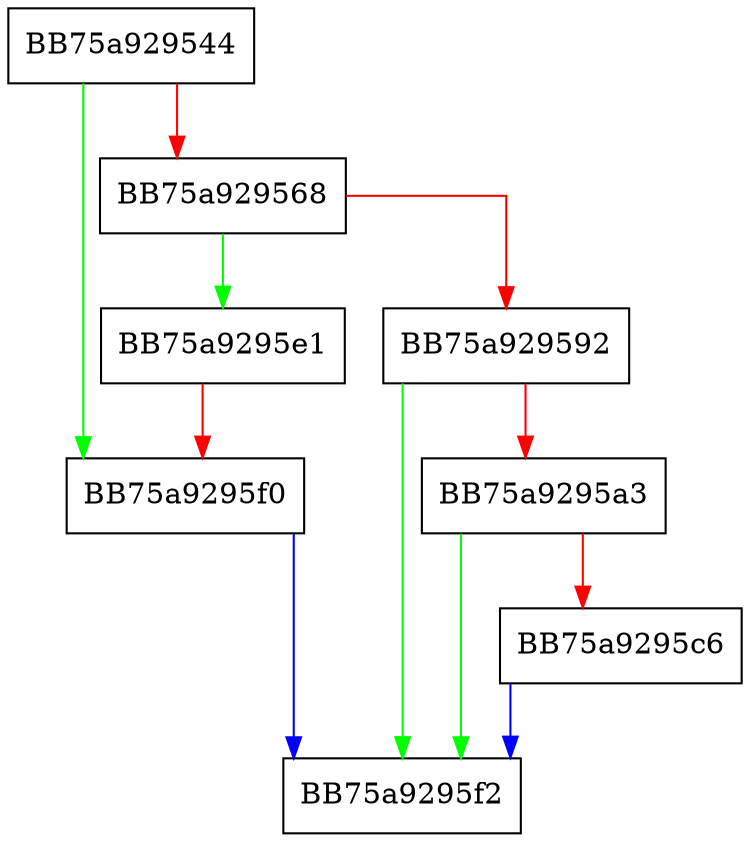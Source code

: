 digraph throttle_report {
  node [shape="box"];
  graph [splines=ortho];
  BB75a929544 -> BB75a9295f0 [color="green"];
  BB75a929544 -> BB75a929568 [color="red"];
  BB75a929568 -> BB75a9295e1 [color="green"];
  BB75a929568 -> BB75a929592 [color="red"];
  BB75a929592 -> BB75a9295f2 [color="green"];
  BB75a929592 -> BB75a9295a3 [color="red"];
  BB75a9295a3 -> BB75a9295f2 [color="green"];
  BB75a9295a3 -> BB75a9295c6 [color="red"];
  BB75a9295c6 -> BB75a9295f2 [color="blue"];
  BB75a9295e1 -> BB75a9295f0 [color="red"];
  BB75a9295f0 -> BB75a9295f2 [color="blue"];
}